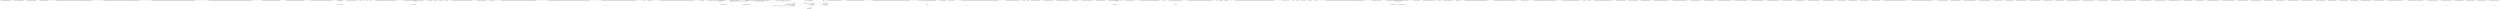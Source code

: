 digraph  {
m0_8 [cluster="QuantConnect.Lean.Engine.DataFeeds.IDataFeed.Exit()", file="IDataFeed.cs", label="Entry QuantConnect.Lean.Engine.DataFeeds.IDataFeed.Exit()", span="81-81"];
m0_9 [cluster="QuantConnect.Lean.Engine.DataFeeds.IDataFeed.Exit()", file="IDataFeed.cs", label="Exit QuantConnect.Lean.Engine.DataFeeds.IDataFeed.Exit()", span="81-81"];
m0_6 [cluster="QuantConnect.Lean.Engine.DataFeeds.IDataFeed.Run()", file="IDataFeed.cs", label="Entry QuantConnect.Lean.Engine.DataFeeds.IDataFeed.Run()", span="76-76"];
m0_7 [cluster="QuantConnect.Lean.Engine.DataFeeds.IDataFeed.Run()", file="IDataFeed.cs", label="Exit QuantConnect.Lean.Engine.DataFeeds.IDataFeed.Run()", span="76-76"];
m0_2 [cluster="QuantConnect.Lean.Engine.DataFeeds.IDataFeed.AddSubscription(QuantConnect.Data.UniverseSelection.Universe, QuantConnect.Securities.Security, QuantConnect.Data.SubscriptionDataConfig, System.DateTime, System.DateTime)", file="IDataFeed.cs", label="Entry QuantConnect.Lean.Engine.DataFeeds.IDataFeed.AddSubscription(QuantConnect.Data.UniverseSelection.Universe, QuantConnect.Securities.Security, QuantConnect.Data.SubscriptionDataConfig, System.DateTime, System.DateTime)", span="64-64"];
m0_3 [cluster="QuantConnect.Lean.Engine.DataFeeds.IDataFeed.AddSubscription(QuantConnect.Data.UniverseSelection.Universe, QuantConnect.Securities.Security, QuantConnect.Data.SubscriptionDataConfig, System.DateTime, System.DateTime)", file="IDataFeed.cs", label="Exit QuantConnect.Lean.Engine.DataFeeds.IDataFeed.AddSubscription(QuantConnect.Data.UniverseSelection.Universe, QuantConnect.Securities.Security, QuantConnect.Data.SubscriptionDataConfig, System.DateTime, System.DateTime)", span="64-64"];
m0_0 [cluster="QuantConnect.Lean.Engine.DataFeeds.IDataFeed.Initialize(QuantConnect.Interfaces.IAlgorithm, QuantConnect.Packets.AlgorithmNodePacket, QuantConnect.Lean.Engine.Results.IResultHandler, QuantConnect.Interfaces.IMapFileProvider, QuantConnect.Interfaces.IFactorFileProvider)", file="IDataFeed.cs", label="Entry QuantConnect.Lean.Engine.DataFeeds.IDataFeed.Initialize(QuantConnect.Interfaces.IAlgorithm, QuantConnect.Packets.AlgorithmNodePacket, QuantConnect.Lean.Engine.Results.IResultHandler, QuantConnect.Interfaces.IMapFileProvider, QuantConnect.Interfaces.IFactorFileProvider)", span="53-53"];
m0_1 [cluster="QuantConnect.Lean.Engine.DataFeeds.IDataFeed.Initialize(QuantConnect.Interfaces.IAlgorithm, QuantConnect.Packets.AlgorithmNodePacket, QuantConnect.Lean.Engine.Results.IResultHandler, QuantConnect.Interfaces.IMapFileProvider, QuantConnect.Interfaces.IFactorFileProvider)", file="IDataFeed.cs", label="Exit QuantConnect.Lean.Engine.DataFeeds.IDataFeed.Initialize(QuantConnect.Interfaces.IAlgorithm, QuantConnect.Packets.AlgorithmNodePacket, QuantConnect.Lean.Engine.Results.IResultHandler, QuantConnect.Interfaces.IMapFileProvider, QuantConnect.Interfaces.IFactorFileProvider)", span="53-53"];
m0_4 [cluster="QuantConnect.Lean.Engine.DataFeeds.IDataFeed.RemoveSubscription(QuantConnect.Data.SubscriptionDataConfig)", file="IDataFeed.cs", label="Entry QuantConnect.Lean.Engine.DataFeeds.IDataFeed.RemoveSubscription(QuantConnect.Data.SubscriptionDataConfig)", span="71-71"];
m0_5 [cluster="QuantConnect.Lean.Engine.DataFeeds.IDataFeed.RemoveSubscription(QuantConnect.Data.SubscriptionDataConfig)", file="IDataFeed.cs", label="Exit QuantConnect.Lean.Engine.DataFeeds.IDataFeed.RemoveSubscription(QuantConnect.Data.SubscriptionDataConfig)", span="71-71"];
m2_46 [cluster="QuantConnect.Data.UniverseSelection.OptionChainUniverse.CanRemoveMember(System.DateTime, QuantConnect.Securities.Security)", file="OptionChainUniverse.cs", label="Entry QuantConnect.Data.UniverseSelection.OptionChainUniverse.CanRemoveMember(System.DateTime, QuantConnect.Securities.Security)", span="155-155"];
m2_47 [cluster="QuantConnect.Data.UniverseSelection.OptionChainUniverse.CanRemoveMember(System.DateTime, QuantConnect.Securities.Security)", file="OptionChainUniverse.cs", label="var lastData = security.Cache.GetData()", span="158-158"];
m2_50 [cluster="QuantConnect.Data.UniverseSelection.OptionChainUniverse.CanRemoveMember(System.DateTime, QuantConnect.Securities.Security)", file="OptionChainUniverse.cs", label="var localTime = utcTime.ConvertFromUtc(security.Exchange.TimeZone)", span="167-167"];
m2_48 [cluster="QuantConnect.Data.UniverseSelection.OptionChainUniverse.CanRemoveMember(System.DateTime, QuantConnect.Securities.Security)", file="OptionChainUniverse.cs", label="lastData == null", span="159-159"];
m2_51 [cluster="QuantConnect.Data.UniverseSelection.OptionChainUniverse.CanRemoveMember(System.DateTime, QuantConnect.Securities.Security)", file="OptionChainUniverse.cs", label="localTime.Date != lastData.Time.Date", span="168-168"];
m2_49 [cluster="QuantConnect.Data.UniverseSelection.OptionChainUniverse.CanRemoveMember(System.DateTime, QuantConnect.Securities.Security)", file="OptionChainUniverse.cs", label="return true;", span="161-161"];
m2_52 [cluster="QuantConnect.Data.UniverseSelection.OptionChainUniverse.CanRemoveMember(System.DateTime, QuantConnect.Securities.Security)", file="OptionChainUniverse.cs", label="return true;", span="170-170"];
m2_53 [cluster="QuantConnect.Data.UniverseSelection.OptionChainUniverse.CanRemoveMember(System.DateTime, QuantConnect.Securities.Security)", file="OptionChainUniverse.cs", label="return false;", span="172-172"];
m2_54 [cluster="QuantConnect.Data.UniverseSelection.OptionChainUniverse.CanRemoveMember(System.DateTime, QuantConnect.Securities.Security)", file="OptionChainUniverse.cs", label="Exit QuantConnect.Data.UniverseSelection.OptionChainUniverse.CanRemoveMember(System.DateTime, QuantConnect.Securities.Security)", span="155-155"];
m2_38 [cluster="QuantConnect.Data.UniverseSelection.OptionChainUniverse.GetDataType(QuantConnect.Resolution, QuantConnect.TickType)", file="OptionChainUniverse.cs", label="Entry QuantConnect.Data.UniverseSelection.OptionChainUniverse.GetDataType(QuantConnect.Resolution, QuantConnect.TickType)", span="178-178"];
m2_57 [cluster="QuantConnect.Data.UniverseSelection.OptionChainUniverse.GetDataType(QuantConnect.Resolution, QuantConnect.TickType)", file="OptionChainUniverse.cs", label="resolution == Resolution.Tick", span="180-180"];
m2_59 [cluster="QuantConnect.Data.UniverseSelection.OptionChainUniverse.GetDataType(QuantConnect.Resolution, QuantConnect.TickType)", file="OptionChainUniverse.cs", label="tickType == TickType.Quote", span="181-181"];
m2_58 [cluster="QuantConnect.Data.UniverseSelection.OptionChainUniverse.GetDataType(QuantConnect.Resolution, QuantConnect.TickType)", file="OptionChainUniverse.cs", label="return typeof(Tick);", span="180-180"];
m2_60 [cluster="QuantConnect.Data.UniverseSelection.OptionChainUniverse.GetDataType(QuantConnect.Resolution, QuantConnect.TickType)", file="OptionChainUniverse.cs", label="return typeof(QuoteBar);", span="181-181"];
m2_61 [cluster="QuantConnect.Data.UniverseSelection.OptionChainUniverse.GetDataType(QuantConnect.Resolution, QuantConnect.TickType)", file="OptionChainUniverse.cs", label="return typeof(TradeBar);", span="182-182"];
m2_62 [cluster="QuantConnect.Data.UniverseSelection.OptionChainUniverse.GetDataType(QuantConnect.Resolution, QuantConnect.TickType)", file="OptionChainUniverse.cs", label="Exit QuantConnect.Data.UniverseSelection.OptionChainUniverse.GetDataType(QuantConnect.Resolution, QuantConnect.TickType)", span="178-178"];
m2_56 [cluster="System.DateTime.ConvertFromUtc(DateTimeZone, bool)", file="OptionChainUniverse.cs", label="Entry System.DateTime.ConvertFromUtc(DateTimeZone, bool)", span="473-473"];
m2_18 [cluster="string.Format(string, object)", file="OptionChainUniverse.cs", label="Entry string.Format(string, object)", span="0-0"];
m2_45 [cluster="QuantConnect.Data.UniverseSelection.Universe.CreateSecurity(QuantConnect.Symbol, QuantConnect.Interfaces.IAlgorithm, QuantConnect.Securities.MarketHoursDatabase, QuantConnect.Securities.SymbolPropertiesDatabase)", file="OptionChainUniverse.cs", label="Entry QuantConnect.Data.UniverseSelection.Universe.CreateSecurity(QuantConnect.Symbol, QuantConnect.Interfaces.IAlgorithm, QuantConnect.Securities.MarketHoursDatabase, QuantConnect.Securities.SymbolPropertiesDatabase)", span="166-166"];
m2_34 [cluster="QuantConnect.Data.SubscriptionDataConfig.SubscriptionDataConfig(QuantConnect.Data.SubscriptionDataConfig, System.Type, QuantConnect.Symbol, QuantConnect.Resolution?, DateTimeZone, DateTimeZone, bool?, bool?, bool?, bool?, QuantConnect.TickType?, bool?)", file="OptionChainUniverse.cs", label="Entry QuantConnect.Data.SubscriptionDataConfig.SubscriptionDataConfig(QuantConnect.Data.SubscriptionDataConfig, System.Type, QuantConnect.Symbol, QuantConnect.Resolution?, DateTimeZone, DateTimeZone, bool?, bool?, bool?, bool?, QuantConnect.TickType?, bool?)", span="243-243"];
m2_0 [cluster="QuantConnect.Data.UniverseSelection.OptionChainUniverse.OptionChainUniverse(QuantConnect.Securities.Option.Option, QuantConnect.Data.UniverseSelection.UniverseSettings, QuantConnect.Securities.ISecurityInitializer)", file="OptionChainUniverse.cs", label="Entry QuantConnect.Data.UniverseSelection.OptionChainUniverse.OptionChainUniverse(QuantConnect.Securities.Option.Option, QuantConnect.Data.UniverseSelection.UniverseSettings, QuantConnect.Securities.ISecurityInitializer)", span="44-44"];
m2_1 [cluster="QuantConnect.Data.UniverseSelection.OptionChainUniverse.OptionChainUniverse(QuantConnect.Securities.Option.Option, QuantConnect.Data.UniverseSelection.UniverseSettings, QuantConnect.Securities.ISecurityInitializer)", file="OptionChainUniverse.cs", label="_option = option", span="47-47"];
m2_2 [cluster="QuantConnect.Data.UniverseSelection.OptionChainUniverse.OptionChainUniverse(QuantConnect.Securities.Option.Option, QuantConnect.Data.UniverseSelection.UniverseSettings, QuantConnect.Securities.ISecurityInitializer)", file="OptionChainUniverse.cs", label="_universeSettings = universeSettings", span="48-48"];
m2_3 [cluster="QuantConnect.Data.UniverseSelection.OptionChainUniverse.OptionChainUniverse(QuantConnect.Securities.Option.Option, QuantConnect.Data.UniverseSelection.UniverseSettings, QuantConnect.Securities.ISecurityInitializer)", file="OptionChainUniverse.cs", label="Exit QuantConnect.Data.UniverseSelection.OptionChainUniverse.OptionChainUniverse(QuantConnect.Securities.Option.Option, QuantConnect.Data.UniverseSelection.UniverseSettings, QuantConnect.Securities.ISecurityInitializer)", span="44-44"];
m2_21 [cluster="Unk.ToHashSet", file="OptionChainUniverse.cs", label="Entry Unk.ToHashSet", span=""];
m2_25 [cluster="QuantConnect.Data.UniverseSelection.OptionChainUniverse.GetSubscriptions(QuantConnect.Securities.Security)", file="OptionChainUniverse.cs", label="Entry QuantConnect.Data.UniverseSelection.OptionChainUniverse.GetSubscriptions(QuantConnect.Securities.Security)", span="103-103"];
m2_26 [cluster="QuantConnect.Data.UniverseSelection.OptionChainUniverse.GetSubscriptions(QuantConnect.Securities.Security)", file="OptionChainUniverse.cs", label="var config = security.SubscriptionDataConfig", span="105-105"];
m2_27 [cluster="QuantConnect.Data.UniverseSelection.OptionChainUniverse.GetSubscriptions(QuantConnect.Securities.Security)", file="OptionChainUniverse.cs", label="security.Symbol == _option.Symbol", span="108-108"];
m2_28 [cluster="QuantConnect.Data.UniverseSelection.OptionChainUniverse.GetSubscriptions(QuantConnect.Securities.Security)", file="OptionChainUniverse.cs", label="var underlying = Symbol.Create(config.Symbol.ID.Symbol, SecurityType.Equity, config.Market)", span="110-110"];
m2_29 [cluster="QuantConnect.Data.UniverseSelection.OptionChainUniverse.GetSubscriptions(QuantConnect.Securities.Security)", file="OptionChainUniverse.cs", label="var resolution = config.Resolution == Resolution.Tick ? Resolution.Second : config.Resolution", span="111-111"];
m2_30 [cluster="QuantConnect.Data.UniverseSelection.OptionChainUniverse.GetSubscriptions(QuantConnect.Securities.Security)", file="OptionChainUniverse.cs", label="return new[]\r\n                {\r\n                    // rewrite the primary to be non-tick and fill forward\r\n                    new SubscriptionDataConfig(config, resolution: resolution, fillForward: true), \r\n                    // add underlying trade data\r\n                    new SubscriptionDataConfig(config, resolution: resolution, fillForward: true, symbol: underlying, objectType: typeof(TradeBar), tickType: TickType.Trade), \r\n                };", span="112-118"];
m2_31 [cluster="QuantConnect.Data.UniverseSelection.OptionChainUniverse.GetSubscriptions(QuantConnect.Securities.Security)", file="OptionChainUniverse.cs", label="return QuotesAndTrades.Select(x => new SubscriptionDataConfig(config,\r\n                tickType: x,\r\n                objectType: GetDataType(config.Resolution, x),\r\n                isFilteredSubscription: true\r\n                ));", span="122-126"];
m2_32 [cluster="QuantConnect.Data.UniverseSelection.OptionChainUniverse.GetSubscriptions(QuantConnect.Securities.Security)", file="OptionChainUniverse.cs", label="Exit QuantConnect.Data.UniverseSelection.OptionChainUniverse.GetSubscriptions(QuantConnect.Securities.Security)", span="103-103"];
m2_39 [cluster="QuantConnect.Data.UniverseSelection.OptionChainUniverse.CreateSecurity(QuantConnect.Symbol, QuantConnect.Interfaces.IAlgorithm, QuantConnect.Securities.MarketHoursDatabase, QuantConnect.Securities.SymbolPropertiesDatabase)", file="OptionChainUniverse.cs", label="Entry QuantConnect.Data.UniverseSelection.OptionChainUniverse.CreateSecurity(QuantConnect.Symbol, QuantConnect.Interfaces.IAlgorithm, QuantConnect.Securities.MarketHoursDatabase, QuantConnect.Securities.SymbolPropertiesDatabase)", span="137-137"];
m2_40 [cluster="QuantConnect.Data.UniverseSelection.OptionChainUniverse.CreateSecurity(QuantConnect.Symbol, QuantConnect.Interfaces.IAlgorithm, QuantConnect.Securities.MarketHoursDatabase, QuantConnect.Securities.SymbolPropertiesDatabase)", file="OptionChainUniverse.cs", label="var option = (Option)base.CreateSecurity(symbol, algorithm, marketHoursDatabase, symbolPropertiesDatabase)", span="140-140"];
m2_41 [cluster="QuantConnect.Data.UniverseSelection.OptionChainUniverse.CreateSecurity(QuantConnect.Symbol, QuantConnect.Interfaces.IAlgorithm, QuantConnect.Securities.MarketHoursDatabase, QuantConnect.Securities.SymbolPropertiesDatabase)", file="OptionChainUniverse.cs", label="option.Underlying = _option.Underlying", span="141-141"];
m2_42 [cluster="QuantConnect.Data.UniverseSelection.OptionChainUniverse.CreateSecurity(QuantConnect.Symbol, QuantConnect.Interfaces.IAlgorithm, QuantConnect.Securities.MarketHoursDatabase, QuantConnect.Securities.SymbolPropertiesDatabase)", file="OptionChainUniverse.cs", label="option.PriceModel = _option.PriceModel", span="142-142"];
m2_43 [cluster="QuantConnect.Data.UniverseSelection.OptionChainUniverse.CreateSecurity(QuantConnect.Symbol, QuantConnect.Interfaces.IAlgorithm, QuantConnect.Securities.MarketHoursDatabase, QuantConnect.Securities.SymbolPropertiesDatabase)", file="OptionChainUniverse.cs", label="return option;", span="143-143"];
m2_44 [cluster="QuantConnect.Data.UniverseSelection.OptionChainUniverse.CreateSecurity(QuantConnect.Symbol, QuantConnect.Interfaces.IAlgorithm, QuantConnect.Securities.MarketHoursDatabase, QuantConnect.Securities.SymbolPropertiesDatabase)", file="OptionChainUniverse.cs", label="Exit QuantConnect.Data.UniverseSelection.OptionChainUniverse.CreateSecurity(QuantConnect.Symbol, QuantConnect.Interfaces.IAlgorithm, QuantConnect.Securities.MarketHoursDatabase, QuantConnect.Securities.SymbolPropertiesDatabase)", span="137-137"];
m2_33 [cluster="QuantConnect.Symbol.Create(string, QuantConnect.SecurityType, string, string)", file="OptionChainUniverse.cs", label="Entry QuantConnect.Symbol.Create(string, QuantConnect.SecurityType, string, string)", span="45-45"];
m2_19 [cluster="Unk.Select", file="OptionChainUniverse.cs", label="Entry Unk.Select", span=""];
m2_20 [cluster="Unk.Filter", file="OptionChainUniverse.cs", label="Entry Unk.Filter", span=""];
m2_55 [cluster="QuantConnect.Securities.SecurityCache.GetData()", file="OptionChainUniverse.cs", label="Entry QuantConnect.Securities.SecurityCache.GetData()", span="145-145"];
m2_17 [cluster="System.ArgumentException.ArgumentException(string)", file="OptionChainUniverse.cs", label="Entry System.ArgumentException.ArgumentException(string)", span="0-0"];
m2_4 [cluster="QuantConnect.Data.UniverseSelection.OptionChainUniverse.SelectSymbols(System.DateTime, QuantConnect.Data.UniverseSelection.BaseDataCollection)", file="OptionChainUniverse.cs", label="Entry QuantConnect.Data.UniverseSelection.OptionChainUniverse.SelectSymbols(System.DateTime, QuantConnect.Data.UniverseSelection.BaseDataCollection)", span="65-65"];
m2_5 [cluster="QuantConnect.Data.UniverseSelection.OptionChainUniverse.SelectSymbols(System.DateTime, QuantConnect.Data.UniverseSelection.BaseDataCollection)", file="OptionChainUniverse.cs", label="var optionsUniverseDataCollection = data as OptionChainUniverseDataCollection", span="67-67"];
m2_10 [cluster="QuantConnect.Data.UniverseSelection.OptionChainUniverse.SelectSymbols(System.DateTime, QuantConnect.Data.UniverseSelection.BaseDataCollection)", file="OptionChainUniverse.cs", label="_underlying == null || data.Data.Count == 0", span="76-76"];
m2_6 [cluster="QuantConnect.Data.UniverseSelection.OptionChainUniverse.SelectSymbols(System.DateTime, QuantConnect.Data.UniverseSelection.BaseDataCollection)", file="OptionChainUniverse.cs", label="optionsUniverseDataCollection == null", span="68-68"];
m2_8 [cluster="QuantConnect.Data.UniverseSelection.OptionChainUniverse.SelectSymbols(System.DateTime, QuantConnect.Data.UniverseSelection.BaseDataCollection)", file="OptionChainUniverse.cs", label="_underlying = optionsUniverseDataCollection.Underlying ?? _underlying", span="73-73"];
m2_9 [cluster="QuantConnect.Data.UniverseSelection.OptionChainUniverse.SelectSymbols(System.DateTime, QuantConnect.Data.UniverseSelection.BaseDataCollection)", file="OptionChainUniverse.cs", label="optionsUniverseDataCollection.Underlying = _underlying", span="74-74"];
m2_12 [cluster="QuantConnect.Data.UniverseSelection.OptionChainUniverse.SelectSymbols(System.DateTime, QuantConnect.Data.UniverseSelection.BaseDataCollection)", file="OptionChainUniverse.cs", label="var availableContracts = optionsUniverseDataCollection.Data.Select(x => x.Symbol)", span="81-81"];
m2_14 [cluster="QuantConnect.Data.UniverseSelection.OptionChainUniverse.SelectSymbols(System.DateTime, QuantConnect.Data.UniverseSelection.BaseDataCollection)", file="OptionChainUniverse.cs", label="optionsUniverseDataCollection.FilteredContracts = results", span="88-88"];
m2_7 [cluster="QuantConnect.Data.UniverseSelection.OptionChainUniverse.SelectSymbols(System.DateTime, QuantConnect.Data.UniverseSelection.BaseDataCollection)", file="OptionChainUniverse.cs", label="throw new ArgumentException(string.Format(''Expected data of type '{0}''', typeof (OptionChainUniverseDataCollection).Name));", span="70-70"];
m2_11 [cluster="QuantConnect.Data.UniverseSelection.OptionChainUniverse.SelectSymbols(System.DateTime, QuantConnect.Data.UniverseSelection.BaseDataCollection)", file="OptionChainUniverse.cs", label="return Unchanged;", span="78-78"];
m2_13 [cluster="QuantConnect.Data.UniverseSelection.OptionChainUniverse.SelectSymbols(System.DateTime, QuantConnect.Data.UniverseSelection.BaseDataCollection)", file="OptionChainUniverse.cs", label="var results = _option.ContractFilter.Filter(availableContracts, _underlying).ToHashSet()", span="82-82"];
m2_15 [cluster="QuantConnect.Data.UniverseSelection.OptionChainUniverse.SelectSymbols(System.DateTime, QuantConnect.Data.UniverseSelection.BaseDataCollection)", file="OptionChainUniverse.cs", label="return results;", span="90-90"];
m2_16 [cluster="QuantConnect.Data.UniverseSelection.OptionChainUniverse.SelectSymbols(System.DateTime, QuantConnect.Data.UniverseSelection.BaseDataCollection)", file="OptionChainUniverse.cs", label="Exit QuantConnect.Data.UniverseSelection.OptionChainUniverse.SelectSymbols(System.DateTime, QuantConnect.Data.UniverseSelection.BaseDataCollection)", span="65-65"];
m2_35 [cluster="lambda expression", file="OptionChainUniverse.cs", label="Entry lambda expression", span="122-126"];
m2_22 [cluster="lambda expression", file="OptionChainUniverse.cs", label="Entry lambda expression", span="81-81"];
m2_23 [cluster="lambda expression", file="OptionChainUniverse.cs", label="x.Symbol", span="81-81"];
m2_24 [cluster="lambda expression", file="OptionChainUniverse.cs", label="Exit lambda expression", span="81-81"];
m2_36 [cluster="lambda expression", file="OptionChainUniverse.cs", label="new SubscriptionDataConfig(config,\r\n                tickType: x,\r\n                objectType: GetDataType(config.Resolution, x),\r\n                isFilteredSubscription: true\r\n                )", span="122-126"];
m2_37 [cluster="lambda expression", file="OptionChainUniverse.cs", label="Exit lambda expression", span="122-126"];
m2_63 [file="OptionChainUniverse.cs", label="QuantConnect.Data.UniverseSelection.OptionChainUniverse", span=""];
m2_64 [file="OptionChainUniverse.cs", label=config, span=""];
m3_0 [cluster="QuantConnect.Data.UniverseSelection.SubscriptionRequest.SubscriptionRequest(bool, QuantConnect.Data.UniverseSelection.Universe, QuantConnect.Securities.Security, QuantConnect.Data.SubscriptionDataConfig, System.DateTime, System.DateTime)", file="SubscriptionRequest.cs", label="Entry QuantConnect.Data.UniverseSelection.SubscriptionRequest.SubscriptionRequest(bool, QuantConnect.Data.UniverseSelection.Universe, QuantConnect.Securities.Security, QuantConnect.Data.SubscriptionDataConfig, System.DateTime, System.DateTime)", span="58-58"];
m3_1 [cluster="QuantConnect.Data.UniverseSelection.SubscriptionRequest.SubscriptionRequest(bool, QuantConnect.Data.UniverseSelection.Universe, QuantConnect.Securities.Security, QuantConnect.Data.SubscriptionDataConfig, System.DateTime, System.DateTime)", color=green, community=0, file="SubscriptionRequest.cs", label="IsUniverseSubscription = isUniverseSubscription", prediction=0, span="65-65"];
m3_2 [cluster="QuantConnect.Data.UniverseSelection.SubscriptionRequest.SubscriptionRequest(bool, QuantConnect.Data.UniverseSelection.Universe, QuantConnect.Securities.Security, QuantConnect.Data.SubscriptionDataConfig, System.DateTime, System.DateTime)", color=green, community=0, file="SubscriptionRequest.cs", label="Universe = universe", prediction=1, span="66-66"];
m3_3 [cluster="QuantConnect.Data.UniverseSelection.SubscriptionRequest.SubscriptionRequest(bool, QuantConnect.Data.UniverseSelection.Universe, QuantConnect.Securities.Security, QuantConnect.Data.SubscriptionDataConfig, System.DateTime, System.DateTime)", color=green, community=0, file="SubscriptionRequest.cs", label="Security = security", prediction=2, span="67-67"];
m3_4 [cluster="QuantConnect.Data.UniverseSelection.SubscriptionRequest.SubscriptionRequest(bool, QuantConnect.Data.UniverseSelection.Universe, QuantConnect.Securities.Security, QuantConnect.Data.SubscriptionDataConfig, System.DateTime, System.DateTime)", color=green, community=0, file="SubscriptionRequest.cs", label="Configuration = configuration", prediction=3, span="68-68"];
m3_5 [cluster="QuantConnect.Data.UniverseSelection.SubscriptionRequest.SubscriptionRequest(bool, QuantConnect.Data.UniverseSelection.Universe, QuantConnect.Securities.Security, QuantConnect.Data.SubscriptionDataConfig, System.DateTime, System.DateTime)", color=green, community=0, file="SubscriptionRequest.cs", label="StartTimeUtc = startTimeUtc", prediction=4, span="69-69"];
m3_6 [cluster="QuantConnect.Data.UniverseSelection.SubscriptionRequest.SubscriptionRequest(bool, QuantConnect.Data.UniverseSelection.Universe, QuantConnect.Securities.Security, QuantConnect.Data.SubscriptionDataConfig, System.DateTime, System.DateTime)", color=green, community=0, file="SubscriptionRequest.cs", label="EndTimeUtc = endTimeUtc", prediction=5, span="70-70"];
m3_7 [cluster="QuantConnect.Data.UniverseSelection.SubscriptionRequest.SubscriptionRequest(bool, QuantConnect.Data.UniverseSelection.Universe, QuantConnect.Securities.Security, QuantConnect.Data.SubscriptionDataConfig, System.DateTime, System.DateTime)", file="SubscriptionRequest.cs", label="Exit QuantConnect.Data.UniverseSelection.SubscriptionRequest.SubscriptionRequest(bool, QuantConnect.Data.UniverseSelection.Universe, QuantConnect.Securities.Security, QuantConnect.Data.SubscriptionDataConfig, System.DateTime, System.DateTime)", span="58-58"];
m3_8 [file="SubscriptionRequest.cs", label="QuantConnect.Data.UniverseSelection.SubscriptionRequest", span=""];
m4_7 [cluster="QuantConnect.Algorithm.Framework.Portfolio.PortfolioTarget.Percent(QuantConnect.Interfaces.IAlgorithm, QuantConnect.Symbol, decimal)", file="Universe.cs", label="Entry QuantConnect.Algorithm.Framework.Portfolio.PortfolioTarget.Percent(QuantConnect.Interfaces.IAlgorithm, QuantConnect.Symbol, decimal)", span="66-66"];
m4_8 [cluster="QuantConnect.Algorithm.Framework.Portfolio.PortfolioTarget.Percent(QuantConnect.Interfaces.IAlgorithm, QuantConnect.Symbol, decimal)", file="Universe.cs", label="var security = algorithm.Securities[symbol]", span="68-68"];
m4_10 [cluster="QuantConnect.Algorithm.Framework.Portfolio.PortfolioTarget.Percent(QuantConnect.Interfaces.IAlgorithm, QuantConnect.Symbol, decimal)", file="Universe.cs", label="return new PortfolioTarget(symbol, 0);", span="71-71"];
m4_11 [cluster="QuantConnect.Algorithm.Framework.Portfolio.PortfolioTarget.Percent(QuantConnect.Interfaces.IAlgorithm, QuantConnect.Symbol, decimal)", file="Universe.cs", label="var quantity = percent * algorithm.Portfolio.TotalPortfolioValue / security.Price", span="74-74"];
m4_14 [cluster="QuantConnect.Algorithm.Framework.Portfolio.PortfolioTarget.Percent(QuantConnect.Interfaces.IAlgorithm, QuantConnect.Symbol, decimal)", file="Universe.cs", label="return new PortfolioTarget(symbol, quantity);", span="80-80"];
m4_9 [cluster="QuantConnect.Algorithm.Framework.Portfolio.PortfolioTarget.Percent(QuantConnect.Interfaces.IAlgorithm, QuantConnect.Symbol, decimal)", file="Universe.cs", label="security.Price == 0", span="69-69"];
m4_12 [cluster="QuantConnect.Algorithm.Framework.Portfolio.PortfolioTarget.Percent(QuantConnect.Interfaces.IAlgorithm, QuantConnect.Symbol, decimal)", file="Universe.cs", label="var remainder = quantity % security.SymbolProperties.LotSize", span="77-77"];
m4_13 [cluster="QuantConnect.Algorithm.Framework.Portfolio.PortfolioTarget.Percent(QuantConnect.Interfaces.IAlgorithm, QuantConnect.Symbol, decimal)", file="Universe.cs", label="quantity = quantity - remainder", span="78-78"];
m4_15 [cluster="QuantConnect.Algorithm.Framework.Portfolio.PortfolioTarget.Percent(QuantConnect.Interfaces.IAlgorithm, QuantConnect.Symbol, decimal)", file="Universe.cs", label="Exit QuantConnect.Algorithm.Framework.Portfolio.PortfolioTarget.Percent(QuantConnect.Interfaces.IAlgorithm, QuantConnect.Symbol, decimal)", span="66-66"];
m4_4 [cluster="QuantConnect.Algorithm.Framework.Portfolio.PortfolioTarget.Percent(QuantConnect.Interfaces.IAlgorithm, QuantConnect.Symbol, double)", file="Universe.cs", label="Entry QuantConnect.Algorithm.Framework.Portfolio.PortfolioTarget.Percent(QuantConnect.Interfaces.IAlgorithm, QuantConnect.Symbol, double)", span="54-54"];
m4_5 [cluster="QuantConnect.Algorithm.Framework.Portfolio.PortfolioTarget.Percent(QuantConnect.Interfaces.IAlgorithm, QuantConnect.Symbol, double)", file="Universe.cs", label="return Percent(algorithm, symbol, (decimal) percent);", span="56-56"];
m4_6 [cluster="QuantConnect.Algorithm.Framework.Portfolio.PortfolioTarget.Percent(QuantConnect.Interfaces.IAlgorithm, QuantConnect.Symbol, double)", file="Universe.cs", label="Exit QuantConnect.Algorithm.Framework.Portfolio.PortfolioTarget.Percent(QuantConnect.Interfaces.IAlgorithm, QuantConnect.Symbol, double)", span="54-54"];
m4_0 [cluster="QuantConnect.Algorithm.Framework.Portfolio.PortfolioTarget.PortfolioTarget(QuantConnect.Symbol, decimal)", file="Universe.cs", label="Entry QuantConnect.Algorithm.Framework.Portfolio.PortfolioTarget.PortfolioTarget(QuantConnect.Symbol, decimal)", span="40-40"];
m4_1 [cluster="QuantConnect.Algorithm.Framework.Portfolio.PortfolioTarget.PortfolioTarget(QuantConnect.Symbol, decimal)", file="Universe.cs", label="Symbol = symbol", span="42-42"];
m4_2 [cluster="QuantConnect.Algorithm.Framework.Portfolio.PortfolioTarget.PortfolioTarget(QuantConnect.Symbol, decimal)", file="Universe.cs", label="Quantity = quantity", span="43-43"];
m4_3 [cluster="QuantConnect.Algorithm.Framework.Portfolio.PortfolioTarget.PortfolioTarget(QuantConnect.Symbol, decimal)", file="Universe.cs", label="Exit QuantConnect.Algorithm.Framework.Portfolio.PortfolioTarget.PortfolioTarget(QuantConnect.Symbol, decimal)", span="40-40"];
m4_16 [file="Universe.cs", label="QuantConnect.Algorithm.Framework.Portfolio.PortfolioTarget", span=""];
m5_46 [cluster="QuantConnect.Interfaces.IAlgorithm.Liquidate(string)", file="UniverseSelection.cs", label="Entry QuantConnect.Interfaces.IAlgorithm.Liquidate(string)", span="386-386"];
m5_47 [cluster="QuantConnect.Interfaces.IAlgorithm.Liquidate(string)", file="UniverseSelection.cs", label="Exit QuantConnect.Interfaces.IAlgorithm.Liquidate(string)", span="386-386"];
m5_14 [cluster="QuantConnect.Interfaces.IAlgorithm.OnOrderEvent(QuantConnect.Orders.OrderEvent)", file="UniverseSelection.cs", label="Entry QuantConnect.Interfaces.IAlgorithm.OnOrderEvent(QuantConnect.Orders.OrderEvent)", span="277-277"];
m5_15 [cluster="QuantConnect.Interfaces.IAlgorithm.OnOrderEvent(QuantConnect.Orders.OrderEvent)", file="UniverseSelection.cs", label="Exit QuantConnect.Interfaces.IAlgorithm.OnOrderEvent(QuantConnect.Orders.OrderEvent)", span="277-277"];
m5_24 [cluster="QuantConnect.Interfaces.IAlgorithm.SetEndDate(int, int, int)", file="UniverseSelection.cs", label="Entry QuantConnect.Interfaces.IAlgorithm.SetEndDate(int, int, int)", span="306-306"];
m5_25 [cluster="QuantConnect.Interfaces.IAlgorithm.SetEndDate(int, int, int)", file="UniverseSelection.cs", label="Exit QuantConnect.Interfaces.IAlgorithm.SetEndDate(int, int, int)", span="306-306"];
m5_18 [cluster="QuantConnect.Interfaces.IAlgorithm.SetRunMode(QuantConnect.RunMode)", file="UniverseSelection.cs", label="Entry QuantConnect.Interfaces.IAlgorithm.SetRunMode(QuantConnect.RunMode)", span="290-290"];
m5_19 [cluster="QuantConnect.Interfaces.IAlgorithm.SetRunMode(QuantConnect.RunMode)", file="UniverseSelection.cs", label="Exit QuantConnect.Interfaces.IAlgorithm.SetRunMode(QuantConnect.RunMode)", span="290-290"];
m5_58 [cluster="QuantConnect.Interfaces.IAlgorithm.SetRuntimeStatistic(string, string)", file="UniverseSelection.cs", label="Entry QuantConnect.Interfaces.IAlgorithm.SetRuntimeStatistic(string, string)", span="428-428"];
m5_59 [cluster="QuantConnect.Interfaces.IAlgorithm.SetRuntimeStatistic(string, string)", file="UniverseSelection.cs", label="Exit QuantConnect.Interfaces.IAlgorithm.SetRuntimeStatistic(string, string)", span="428-428"];
m5_52 [cluster="QuantConnect.Interfaces.IAlgorithm.SetLiveMode(bool)", file="UniverseSelection.cs", label="Entry QuantConnect.Interfaces.IAlgorithm.SetLiveMode(bool)", span="406-406"];
m5_53 [cluster="QuantConnect.Interfaces.IAlgorithm.SetLiveMode(bool)", file="UniverseSelection.cs", label="Exit QuantConnect.Interfaces.IAlgorithm.SetLiveMode(bool)", span="406-406"];
m5_34 [cluster="QuantConnect.Interfaces.IAlgorithm.AddChart(QuantConnect.Chart)", file="UniverseSelection.cs", label="Entry QuantConnect.Interfaces.IAlgorithm.AddChart(QuantConnect.Chart)", span="335-335"];
m5_35 [cluster="QuantConnect.Interfaces.IAlgorithm.AddChart(QuantConnect.Chart)", file="UniverseSelection.cs", label="Exit QuantConnect.Interfaces.IAlgorithm.AddChart(QuantConnect.Chart)", span="335-335"];
m5_4 [cluster="QuantConnect.Interfaces.IAlgorithm.Log(string)", file="UniverseSelection.cs", label="Entry QuantConnect.Interfaces.IAlgorithm.Log(string)", span="249-249"];
m5_5 [cluster="QuantConnect.Interfaces.IAlgorithm.Log(string)", file="UniverseSelection.cs", label="Exit QuantConnect.Interfaces.IAlgorithm.Log(string)", span="249-249"];
m5_30 [cluster="QuantConnect.Interfaces.IAlgorithm.SetLocked()", file="UniverseSelection.cs", label="Entry QuantConnect.Interfaces.IAlgorithm.SetLocked()", span="323-323"];
m5_31 [cluster="QuantConnect.Interfaces.IAlgorithm.SetLocked()", file="UniverseSelection.cs", label="Exit QuantConnect.Interfaces.IAlgorithm.SetLocked()", span="323-323"];
m5_36 [cluster="QuantConnect.Interfaces.IAlgorithm.AddSecurity(QuantConnect.SecurityType, string, QuantConnect.Resolution, bool, decimal, bool)", file="UniverseSelection.cs", label="Entry QuantConnect.Interfaces.IAlgorithm.AddSecurity(QuantConnect.SecurityType, string, QuantConnect.Resolution, bool, decimal, bool)", span="346-346"];
m5_37 [cluster="QuantConnect.Interfaces.IAlgorithm.AddSecurity(QuantConnect.SecurityType, string, QuantConnect.Resolution, bool, decimal, bool)", file="UniverseSelection.cs", label="Exit QuantConnect.Interfaces.IAlgorithm.AddSecurity(QuantConnect.SecurityType, string, QuantConnect.Resolution, bool, decimal, bool)", span="346-346"];
m5_10 [cluster="QuantConnect.Interfaces.IAlgorithm.OnEndOfDay(string)", file="UniverseSelection.cs", label="Entry QuantConnect.Interfaces.IAlgorithm.OnEndOfDay(string)", span="265-265"];
m5_11 [cluster="QuantConnect.Interfaces.IAlgorithm.OnEndOfDay(string)", file="UniverseSelection.cs", label="Exit QuantConnect.Interfaces.IAlgorithm.OnEndOfDay(string)", span="265-265"];
m5_26 [cluster="QuantConnect.Interfaces.IAlgorithm.SetEndDate(System.DateTime)", file="UniverseSelection.cs", label="Entry QuantConnect.Interfaces.IAlgorithm.SetEndDate(System.DateTime)", span="312-312"];
m5_27 [cluster="QuantConnect.Interfaces.IAlgorithm.SetEndDate(System.DateTime)", file="UniverseSelection.cs", label="Exit QuantConnect.Interfaces.IAlgorithm.SetEndDate(System.DateTime)", span="312-312"];
m5_48 [cluster="QuantConnect.Interfaces.IAlgorithm.Quit(string)", file="UniverseSelection.cs", label="Entry QuantConnect.Interfaces.IAlgorithm.Quit(string)", span="394-394"];
m5_49 [cluster="QuantConnect.Interfaces.IAlgorithm.Quit(string)", file="UniverseSelection.cs", label="Exit QuantConnect.Interfaces.IAlgorithm.Quit(string)", span="394-394"];
m5_54 [cluster="QuantConnect.Interfaces.IAlgorithm.SetMaximumOrders(int)", file="UniverseSelection.cs", label="Entry QuantConnect.Interfaces.IAlgorithm.SetMaximumOrders(int)", span="412-412"];
m5_55 [cluster="QuantConnect.Interfaces.IAlgorithm.SetMaximumOrders(int)", file="UniverseSelection.cs", label="Exit QuantConnect.Interfaces.IAlgorithm.SetMaximumOrders(int)", span="412-412"];
m5_6 [cluster="QuantConnect.Interfaces.IAlgorithm.Error(string)", file="UniverseSelection.cs", label="Entry QuantConnect.Interfaces.IAlgorithm.Error(string)", span="255-255"];
m5_7 [cluster="QuantConnect.Interfaces.IAlgorithm.Error(string)", file="UniverseSelection.cs", label="Exit QuantConnect.Interfaces.IAlgorithm.Error(string)", span="255-255"];
m5_42 [cluster="QuantConnect.Interfaces.IAlgorithm.SetCash(string, decimal, decimal)", file="UniverseSelection.cs", label="Entry QuantConnect.Interfaces.IAlgorithm.SetCash(string, decimal, decimal)", span="369-369"];
m5_43 [cluster="QuantConnect.Interfaces.IAlgorithm.SetCash(string, decimal, decimal)", file="UniverseSelection.cs", label="Exit QuantConnect.Interfaces.IAlgorithm.SetCash(string, decimal, decimal)", span="369-369"];
m5_12 [cluster="QuantConnect.Interfaces.IAlgorithm.OnEndOfAlgorithm()", file="UniverseSelection.cs", label="Entry QuantConnect.Interfaces.IAlgorithm.OnEndOfAlgorithm()", span="270-270"];
m5_13 [cluster="QuantConnect.Interfaces.IAlgorithm.OnEndOfAlgorithm()", file="UniverseSelection.cs", label="Exit QuantConnect.Interfaces.IAlgorithm.OnEndOfAlgorithm()", span="270-270"];
m5_16 [cluster="QuantConnect.Interfaces.IAlgorithm.SetDateTime(System.DateTime)", file="UniverseSelection.cs", label="Entry QuantConnect.Interfaces.IAlgorithm.SetDateTime(System.DateTime)", span="283-283"];
m5_17 [cluster="QuantConnect.Interfaces.IAlgorithm.SetDateTime(System.DateTime)", file="UniverseSelection.cs", label="Exit QuantConnect.Interfaces.IAlgorithm.SetDateTime(System.DateTime)", span="283-283"];
m5_44 [cluster="QuantConnect.Interfaces.IAlgorithm.Order(string, int, bool, string)", file="UniverseSelection.cs", label="Entry QuantConnect.Interfaces.IAlgorithm.Order(string, int, bool, string)", span="379-379"];
m5_45 [cluster="QuantConnect.Interfaces.IAlgorithm.Order(string, int, bool, string)", file="UniverseSelection.cs", label="Exit QuantConnect.Interfaces.IAlgorithm.Order(string, int, bool, string)", span="379-379"];
m5_50 [cluster="QuantConnect.Interfaces.IAlgorithm.SetQuit(bool)", file="UniverseSelection.cs", label="Entry QuantConnect.Interfaces.IAlgorithm.SetQuit(bool)", span="400-400"];
m5_51 [cluster="QuantConnect.Interfaces.IAlgorithm.SetQuit(bool)", file="UniverseSelection.cs", label="Exit QuantConnect.Interfaces.IAlgorithm.SetQuit(bool)", span="400-400"];
m5_22 [cluster="QuantConnect.Interfaces.IAlgorithm.SetStartDate(System.DateTime)", file="UniverseSelection.cs", label="Entry QuantConnect.Interfaces.IAlgorithm.SetStartDate(System.DateTime)", span="301-301"];
m5_23 [cluster="QuantConnect.Interfaces.IAlgorithm.SetStartDate(System.DateTime)", file="UniverseSelection.cs", label="Exit QuantConnect.Interfaces.IAlgorithm.SetStartDate(System.DateTime)", span="301-301"];
m5_28 [cluster="QuantConnect.Interfaces.IAlgorithm.SetAlgorithmId(string)", file="UniverseSelection.cs", label="Entry QuantConnect.Interfaces.IAlgorithm.SetAlgorithmId(string)", span="318-318"];
m5_29 [cluster="QuantConnect.Interfaces.IAlgorithm.SetAlgorithmId(string)", file="UniverseSelection.cs", label="Exit QuantConnect.Interfaces.IAlgorithm.SetAlgorithmId(string)", span="318-318"];
m5_2 [cluster="QuantConnect.Interfaces.IAlgorithm.Debug(string)", file="UniverseSelection.cs", label="Entry QuantConnect.Interfaces.IAlgorithm.Debug(string)", span="243-243"];
m5_3 [cluster="QuantConnect.Interfaces.IAlgorithm.Debug(string)", file="UniverseSelection.cs", label="Exit QuantConnect.Interfaces.IAlgorithm.Debug(string)", span="243-243"];
m5_56 [cluster="QuantConnect.Interfaces.IAlgorithm.SetAssetLimits(int, int, int)", file="UniverseSelection.cs", label="Entry QuantConnect.Interfaces.IAlgorithm.SetAssetLimits(int, int, int)", span="421-421"];
m5_57 [cluster="QuantConnect.Interfaces.IAlgorithm.SetAssetLimits(int, int, int)", file="UniverseSelection.cs", label="Exit QuantConnect.Interfaces.IAlgorithm.SetAssetLimits(int, int, int)", span="421-421"];
m5_8 [cluster="QuantConnect.Interfaces.IAlgorithm.OnEndOfDay()", file="UniverseSelection.cs", label="Entry QuantConnect.Interfaces.IAlgorithm.OnEndOfDay()", span="260-260"];
m5_9 [cluster="QuantConnect.Interfaces.IAlgorithm.OnEndOfDay()", file="UniverseSelection.cs", label="Exit QuantConnect.Interfaces.IAlgorithm.OnEndOfDay()", span="260-260"];
m5_60 [cluster="QuantConnect.Interfaces.IAlgorithm.GetQuit()", file="UniverseSelection.cs", label="Entry QuantConnect.Interfaces.IAlgorithm.GetQuit()", span="434-434"];
m5_61 [cluster="QuantConnect.Interfaces.IAlgorithm.GetQuit()", file="UniverseSelection.cs", label="Exit QuantConnect.Interfaces.IAlgorithm.GetQuit()", span="434-434"];
m5_32 [cluster="QuantConnect.Interfaces.IAlgorithm.GetChartUpdates()", file="UniverseSelection.cs", label="Entry QuantConnect.Interfaces.IAlgorithm.GetChartUpdates()", span="329-329"];
m5_33 [cluster="QuantConnect.Interfaces.IAlgorithm.GetChartUpdates()", file="UniverseSelection.cs", label="Exit QuantConnect.Interfaces.IAlgorithm.GetChartUpdates()", span="329-329"];
m5_38 [cluster="QuantConnect.Interfaces.IAlgorithm.AddData<T>(string, QuantConnect.Resolution, bool, bool)", file="UniverseSelection.cs", label="Entry QuantConnect.Interfaces.IAlgorithm.AddData<T>(string, QuantConnect.Resolution, bool, bool)", span="355-355"];
m5_39 [cluster="QuantConnect.Interfaces.IAlgorithm.AddData<T>(string, QuantConnect.Resolution, bool, bool)", file="UniverseSelection.cs", label="Exit QuantConnect.Interfaces.IAlgorithm.AddData<T>(string, QuantConnect.Resolution, bool, bool)", span="355-355"];
m5_20 [cluster="QuantConnect.Interfaces.IAlgorithm.SetStartDate(int, int, int)", file="UniverseSelection.cs", label="Entry QuantConnect.Interfaces.IAlgorithm.SetStartDate(int, int, int)", span="295-295"];
m5_21 [cluster="QuantConnect.Interfaces.IAlgorithm.SetStartDate(int, int, int)", file="UniverseSelection.cs", label="Exit QuantConnect.Interfaces.IAlgorithm.SetStartDate(int, int, int)", span="295-295"];
m5_0 [cluster="QuantConnect.Interfaces.IAlgorithm.Initialize()", file="UniverseSelection.cs", label="Entry QuantConnect.Interfaces.IAlgorithm.Initialize()", span="219-219"];
m5_1 [cluster="QuantConnect.Interfaces.IAlgorithm.Initialize()", file="UniverseSelection.cs", label="Exit QuantConnect.Interfaces.IAlgorithm.Initialize()", span="219-219"];
m5_40 [cluster="QuantConnect.Interfaces.IAlgorithm.SetCash(decimal)", file="UniverseSelection.cs", label="Entry QuantConnect.Interfaces.IAlgorithm.SetCash(decimal)", span="361-361"];
m5_41 [cluster="QuantConnect.Interfaces.IAlgorithm.SetCash(decimal)", file="UniverseSelection.cs", label="Exit QuantConnect.Interfaces.IAlgorithm.SetCash(decimal)", span="361-361"];
m2_47 -> m2_51  [color=darkseagreen4, key=1, label=lastData, style=dashed];
m2_38 -> m2_59  [color=darkseagreen4, key=1, label="QuantConnect.TickType", style=dashed];
m2_25 -> m2_27  [color=darkseagreen4, key=1, label="QuantConnect.Securities.Security", style=dashed];
m2_26 -> m2_30  [color=darkseagreen4, key=1, label=config, style=dashed];
m2_26 -> m2_31  [color=darkseagreen4, key=1, label=config, style=dashed];
m2_26 -> m2_36  [color=darkseagreen4, key=1, label=config, style=dashed];
m2_28 -> m2_30  [color=darkseagreen4, key=1, label=underlying, style=dashed];
m2_31 -> m2_35  [color=darkseagreen4, key=1, label="lambda expression", style=dashed];
m2_40 -> m2_43  [color=darkseagreen4, key=1, label=option, style=dashed];
m2_4 -> m2_10  [color=darkseagreen4, key=1, label="QuantConnect.Data.UniverseSelection.BaseDataCollection", style=dashed];
m2_12 -> m2_22  [color=darkseagreen4, key=1, label="lambda expression", style=dashed];
m2_13 -> m2_15  [color=darkseagreen4, key=1, label=results, style=dashed];
m2_63 -> m2_10  [color=darkseagreen4, key=1, label="QuantConnect.Data.UniverseSelection.OptionChainUniverse", style=dashed];
m2_63 -> m2_27  [color=darkseagreen4, key=1, label="QuantConnect.Data.UniverseSelection.OptionChainUniverse", style=dashed];
m2_64 -> m2_36  [color=darkseagreen4, key=1, label=config, style=dashed];
m4_7 -> m4_10  [color=darkseagreen4, key=1, label="QuantConnect.Symbol", style=dashed];
m4_7 -> m4_14  [color=darkseagreen4, key=1, label="QuantConnect.Symbol", style=dashed];
}

